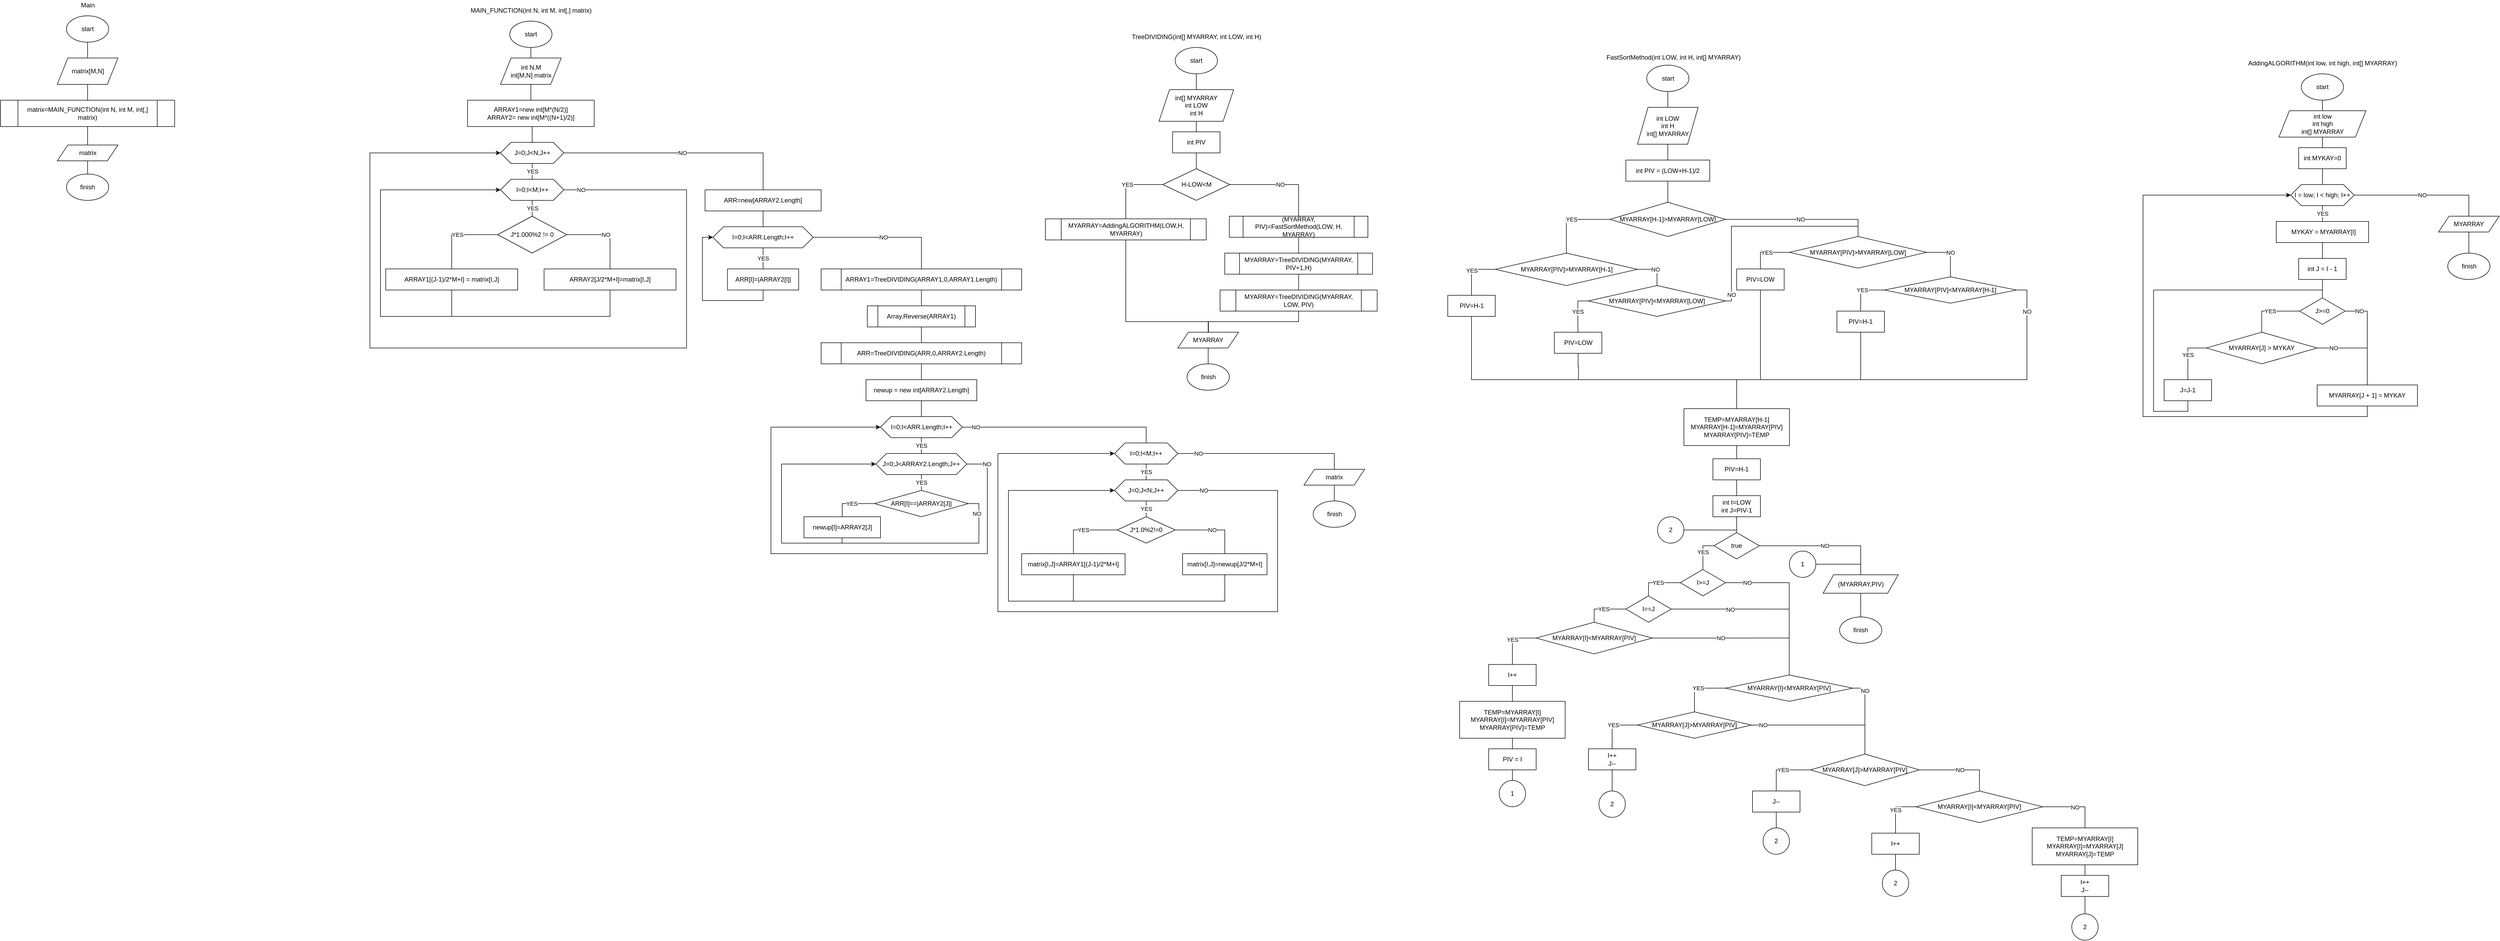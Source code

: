 <mxfile version="18.0.1" type="device"><diagram id="lBzYEXO57SPzy1a3AVgU" name="Сторінка-1"><mxGraphModel dx="2474" dy="1442" grid="1" gridSize="10" guides="1" tooltips="1" connect="1" arrows="1" fold="1" page="1" pageScale="1" pageWidth="827" pageHeight="1169" math="0" shadow="0"><root><mxCell id="0"/><mxCell id="1" parent="0"/><mxCell id="rHUmVz9mgBdOct3sP9BM-206" style="edgeStyle=orthogonalEdgeStyle;rounded=0;orthogonalLoop=1;jettySize=auto;html=1;exitX=0.5;exitY=1;exitDx=0;exitDy=0;endArrow=none;endFill=0;" parent="1" source="rHUmVz9mgBdOct3sP9BM-1" target="rHUmVz9mgBdOct3sP9BM-3" edge="1"><mxGeometry relative="1" as="geometry"/></mxCell><mxCell id="rHUmVz9mgBdOct3sP9BM-1" value="start" style="ellipse;whiteSpace=wrap;html=1;" parent="1" vertex="1"><mxGeometry x="-225" y="50" width="80" height="50" as="geometry"/></mxCell><mxCell id="rHUmVz9mgBdOct3sP9BM-2" value="finish" style="ellipse;whiteSpace=wrap;html=1;" parent="1" vertex="1"><mxGeometry x="-225" y="350" width="80" height="50" as="geometry"/></mxCell><mxCell id="rHUmVz9mgBdOct3sP9BM-207" style="edgeStyle=orthogonalEdgeStyle;rounded=0;orthogonalLoop=1;jettySize=auto;html=1;exitX=0.5;exitY=1;exitDx=0;exitDy=0;endArrow=none;endFill=0;" parent="1" source="rHUmVz9mgBdOct3sP9BM-3" target="rHUmVz9mgBdOct3sP9BM-4" edge="1"><mxGeometry relative="1" as="geometry"/></mxCell><mxCell id="rHUmVz9mgBdOct3sP9BM-3" value="matrix[M,N]" style="shape=parallelogram;perimeter=parallelogramPerimeter;whiteSpace=wrap;html=1;fixedSize=1;" parent="1" vertex="1"><mxGeometry x="-242.5" y="130" width="115" height="50" as="geometry"/></mxCell><mxCell id="rHUmVz9mgBdOct3sP9BM-208" style="edgeStyle=orthogonalEdgeStyle;rounded=0;orthogonalLoop=1;jettySize=auto;html=1;exitX=0.5;exitY=1;exitDx=0;exitDy=0;endArrow=none;endFill=0;" parent="1" source="rHUmVz9mgBdOct3sP9BM-4" target="rHUmVz9mgBdOct3sP9BM-205" edge="1"><mxGeometry relative="1" as="geometry"/></mxCell><mxCell id="rHUmVz9mgBdOct3sP9BM-4" value="matrix=MAIN_FUNCTION(int N, int M, int[,] matrix)" style="shape=process;whiteSpace=wrap;html=1;backgroundOutline=1;" parent="1" vertex="1"><mxGeometry x="-350" y="210" width="330" height="50" as="geometry"/></mxCell><mxCell id="rHUmVz9mgBdOct3sP9BM-28" style="edgeStyle=orthogonalEdgeStyle;rounded=0;orthogonalLoop=1;jettySize=auto;html=1;exitX=0.5;exitY=1;exitDx=0;exitDy=0;entryX=0.5;entryY=0;entryDx=0;entryDy=0;endArrow=none;endFill=0;" parent="1" source="rHUmVz9mgBdOct3sP9BM-6" target="rHUmVz9mgBdOct3sP9BM-11" edge="1"><mxGeometry relative="1" as="geometry"/></mxCell><mxCell id="rHUmVz9mgBdOct3sP9BM-6" value="start" style="ellipse;whiteSpace=wrap;html=1;" parent="1" vertex="1"><mxGeometry x="615" y="60" width="80" height="50" as="geometry"/></mxCell><mxCell id="rHUmVz9mgBdOct3sP9BM-7" value="Main" style="text;html=1;align=center;verticalAlign=middle;resizable=0;points=[];autosize=1;strokeColor=none;fillColor=none;" parent="1" vertex="1"><mxGeometry x="-205" y="20" width="40" height="20" as="geometry"/></mxCell><mxCell id="rHUmVz9mgBdOct3sP9BM-8" value="&lt;span style=&quot;&quot;&gt;MAIN_FUNCTION(int N, int M, int[,] matrix)&lt;/span&gt;" style="text;html=1;align=center;verticalAlign=middle;resizable=0;points=[];autosize=1;strokeColor=none;fillColor=none;" parent="1" vertex="1"><mxGeometry x="530" y="30" width="250" height="20" as="geometry"/></mxCell><mxCell id="rHUmVz9mgBdOct3sP9BM-30" style="edgeStyle=orthogonalEdgeStyle;rounded=0;orthogonalLoop=1;jettySize=auto;html=1;exitX=0.5;exitY=1;exitDx=0;exitDy=0;entryX=0.5;entryY=0;entryDx=0;entryDy=0;endArrow=none;endFill=0;" parent="1" source="rHUmVz9mgBdOct3sP9BM-10" target="rHUmVz9mgBdOct3sP9BM-14" edge="1"><mxGeometry relative="1" as="geometry"/></mxCell><mxCell id="rHUmVz9mgBdOct3sP9BM-10" value="ARRAY1=new int[M*(N/2)]&lt;br&gt;ARRAY2= new int[M*((N+1)/2)]" style="rounded=0;whiteSpace=wrap;html=1;" parent="1" vertex="1"><mxGeometry x="535" y="210" width="240" height="50" as="geometry"/></mxCell><mxCell id="rHUmVz9mgBdOct3sP9BM-29" style="edgeStyle=orthogonalEdgeStyle;rounded=0;orthogonalLoop=1;jettySize=auto;html=1;exitX=0.5;exitY=1;exitDx=0;exitDy=0;entryX=0.5;entryY=0;entryDx=0;entryDy=0;endArrow=none;endFill=0;" parent="1" source="rHUmVz9mgBdOct3sP9BM-11" target="rHUmVz9mgBdOct3sP9BM-10" edge="1"><mxGeometry relative="1" as="geometry"/></mxCell><mxCell id="rHUmVz9mgBdOct3sP9BM-11" value="int N,M&lt;br&gt;int[M,N] matrix" style="shape=parallelogram;perimeter=parallelogramPerimeter;whiteSpace=wrap;html=1;fixedSize=1;" parent="1" vertex="1"><mxGeometry x="597.5" y="130" width="115" height="50" as="geometry"/></mxCell><mxCell id="rHUmVz9mgBdOct3sP9BM-22" value="NO" style="edgeStyle=orthogonalEdgeStyle;rounded=0;orthogonalLoop=1;jettySize=auto;html=1;exitX=1;exitY=0.5;exitDx=0;exitDy=0;entryX=0;entryY=0.5;entryDx=0;entryDy=0;" parent="1" source="rHUmVz9mgBdOct3sP9BM-13" target="rHUmVz9mgBdOct3sP9BM-14" edge="1"><mxGeometry x="-0.963" relative="1" as="geometry"><Array as="points"><mxPoint x="950" y="380"/><mxPoint x="950" y="680"/><mxPoint x="350" y="680"/><mxPoint x="350" y="310"/></Array><mxPoint as="offset"/></mxGeometry></mxCell><mxCell id="rHUmVz9mgBdOct3sP9BM-25" value="YES" style="edgeStyle=orthogonalEdgeStyle;rounded=0;orthogonalLoop=1;jettySize=auto;html=1;exitX=0.5;exitY=1;exitDx=0;exitDy=0;entryX=0.5;entryY=0;entryDx=0;entryDy=0;endArrow=none;endFill=0;" parent="1" source="rHUmVz9mgBdOct3sP9BM-13" target="rHUmVz9mgBdOct3sP9BM-15" edge="1"><mxGeometry relative="1" as="geometry"/></mxCell><mxCell id="rHUmVz9mgBdOct3sP9BM-13" value="I=0;I&amp;lt;M;I++" style="shape=hexagon;perimeter=hexagonPerimeter2;whiteSpace=wrap;html=1;fixedSize=1;" parent="1" vertex="1"><mxGeometry x="597.5" y="360" width="120" height="40" as="geometry"/></mxCell><mxCell id="rHUmVz9mgBdOct3sP9BM-26" value="YES" style="edgeStyle=orthogonalEdgeStyle;rounded=0;orthogonalLoop=1;jettySize=auto;html=1;exitX=0.5;exitY=1;exitDx=0;exitDy=0;entryX=0.5;entryY=0;entryDx=0;entryDy=0;endArrow=none;endFill=0;" parent="1" source="rHUmVz9mgBdOct3sP9BM-14" target="rHUmVz9mgBdOct3sP9BM-13" edge="1"><mxGeometry relative="1" as="geometry"/></mxCell><mxCell id="rHUmVz9mgBdOct3sP9BM-32" value="NO" style="edgeStyle=orthogonalEdgeStyle;rounded=0;orthogonalLoop=1;jettySize=auto;html=1;exitX=1;exitY=0.5;exitDx=0;exitDy=0;endArrow=none;endFill=0;" parent="1" source="rHUmVz9mgBdOct3sP9BM-14" target="rHUmVz9mgBdOct3sP9BM-31" edge="1"><mxGeometry relative="1" as="geometry"/></mxCell><mxCell id="rHUmVz9mgBdOct3sP9BM-14" value="J=0;J&amp;lt;N;J++" style="shape=hexagon;perimeter=hexagonPerimeter2;whiteSpace=wrap;html=1;fixedSize=1;" parent="1" vertex="1"><mxGeometry x="597.5" y="290" width="120" height="40" as="geometry"/></mxCell><mxCell id="rHUmVz9mgBdOct3sP9BM-23" value="YES" style="edgeStyle=orthogonalEdgeStyle;rounded=0;orthogonalLoop=1;jettySize=auto;html=1;exitX=0;exitY=0.5;exitDx=0;exitDy=0;endArrow=none;endFill=0;" parent="1" source="rHUmVz9mgBdOct3sP9BM-15" target="rHUmVz9mgBdOct3sP9BM-16" edge="1"><mxGeometry relative="1" as="geometry"/></mxCell><mxCell id="rHUmVz9mgBdOct3sP9BM-24" value="NO" style="edgeStyle=orthogonalEdgeStyle;rounded=0;orthogonalLoop=1;jettySize=auto;html=1;exitX=1;exitY=0.5;exitDx=0;exitDy=0;endArrow=none;endFill=0;" parent="1" source="rHUmVz9mgBdOct3sP9BM-15" target="rHUmVz9mgBdOct3sP9BM-17" edge="1"><mxGeometry relative="1" as="geometry"/></mxCell><mxCell id="rHUmVz9mgBdOct3sP9BM-15" value="J*1.000%2 != 0" style="rhombus;whiteSpace=wrap;html=1;" parent="1" vertex="1"><mxGeometry x="592" y="430" width="131" height="70" as="geometry"/></mxCell><mxCell id="rHUmVz9mgBdOct3sP9BM-20" style="edgeStyle=orthogonalEdgeStyle;rounded=0;orthogonalLoop=1;jettySize=auto;html=1;exitX=0.5;exitY=1;exitDx=0;exitDy=0;entryX=0;entryY=0.5;entryDx=0;entryDy=0;" parent="1" source="rHUmVz9mgBdOct3sP9BM-16" target="rHUmVz9mgBdOct3sP9BM-13" edge="1"><mxGeometry relative="1" as="geometry"><Array as="points"><mxPoint x="505" y="620"/><mxPoint x="370" y="620"/><mxPoint x="370" y="380"/></Array></mxGeometry></mxCell><mxCell id="rHUmVz9mgBdOct3sP9BM-16" value="ARRAY1[(J-1)/2*M+I] = matrix[I,J]" style="rounded=0;whiteSpace=wrap;html=1;" parent="1" vertex="1"><mxGeometry x="380" y="530" width="250" height="40" as="geometry"/></mxCell><mxCell id="rHUmVz9mgBdOct3sP9BM-80" style="edgeStyle=orthogonalEdgeStyle;rounded=0;orthogonalLoop=1;jettySize=auto;html=1;exitX=0.5;exitY=1;exitDx=0;exitDy=0;endArrow=none;endFill=0;" parent="1" source="rHUmVz9mgBdOct3sP9BM-17" edge="1"><mxGeometry relative="1" as="geometry"><mxPoint x="500" y="620" as="targetPoint"/><Array as="points"><mxPoint x="805" y="620"/></Array></mxGeometry></mxCell><mxCell id="rHUmVz9mgBdOct3sP9BM-17" value="ARRAY2[J/2*M+I]=matrix[I,J]" style="rounded=0;whiteSpace=wrap;html=1;" parent="1" vertex="1"><mxGeometry x="680" y="530" width="250" height="40" as="geometry"/></mxCell><mxCell id="rHUmVz9mgBdOct3sP9BM-35" style="edgeStyle=orthogonalEdgeStyle;rounded=0;orthogonalLoop=1;jettySize=auto;html=1;exitX=0.5;exitY=1;exitDx=0;exitDy=0;endArrow=none;endFill=0;" parent="1" source="rHUmVz9mgBdOct3sP9BM-31" target="rHUmVz9mgBdOct3sP9BM-34" edge="1"><mxGeometry relative="1" as="geometry"/></mxCell><mxCell id="rHUmVz9mgBdOct3sP9BM-31" value="ARR=new[ARRAY2.Length]" style="rounded=0;whiteSpace=wrap;html=1;" parent="1" vertex="1"><mxGeometry x="985.05" y="380" width="220" height="40" as="geometry"/></mxCell><mxCell id="rHUmVz9mgBdOct3sP9BM-37" value="YES" style="edgeStyle=orthogonalEdgeStyle;rounded=0;orthogonalLoop=1;jettySize=auto;html=1;exitX=0.5;exitY=1;exitDx=0;exitDy=0;endArrow=none;endFill=0;" parent="1" source="rHUmVz9mgBdOct3sP9BM-34" target="rHUmVz9mgBdOct3sP9BM-36" edge="1"><mxGeometry relative="1" as="geometry"/></mxCell><mxCell id="rHUmVz9mgBdOct3sP9BM-40" value="NO" style="edgeStyle=orthogonalEdgeStyle;rounded=0;orthogonalLoop=1;jettySize=auto;html=1;exitX=1;exitY=0.5;exitDx=0;exitDy=0;endArrow=none;endFill=0;" parent="1" source="rHUmVz9mgBdOct3sP9BM-34" target="rHUmVz9mgBdOct3sP9BM-39" edge="1"><mxGeometry relative="1" as="geometry"/></mxCell><mxCell id="rHUmVz9mgBdOct3sP9BM-34" value="&lt;span style=&quot;&quot;&gt;I=0;I&amp;lt;ARR.Length;I++&lt;/span&gt;" style="shape=hexagon;perimeter=hexagonPerimeter2;whiteSpace=wrap;html=1;fixedSize=1;" parent="1" vertex="1"><mxGeometry x="1000.05" y="450" width="190" height="40" as="geometry"/></mxCell><mxCell id="rHUmVz9mgBdOct3sP9BM-38" style="edgeStyle=orthogonalEdgeStyle;rounded=0;orthogonalLoop=1;jettySize=auto;html=1;exitX=0.5;exitY=1;exitDx=0;exitDy=0;entryX=0;entryY=0.5;entryDx=0;entryDy=0;endArrow=classic;endFill=1;" parent="1" source="rHUmVz9mgBdOct3sP9BM-36" target="rHUmVz9mgBdOct3sP9BM-34" edge="1"><mxGeometry relative="1" as="geometry"/></mxCell><mxCell id="rHUmVz9mgBdOct3sP9BM-36" value="ARR[I]=|ARRAY2[I]|" style="rounded=0;whiteSpace=wrap;html=1;" parent="1" vertex="1"><mxGeometry x="1027.55" y="530" width="135" height="40" as="geometry"/></mxCell><mxCell id="rHUmVz9mgBdOct3sP9BM-46" style="edgeStyle=orthogonalEdgeStyle;rounded=0;orthogonalLoop=1;jettySize=auto;html=1;exitX=0.5;exitY=1;exitDx=0;exitDy=0;endArrow=none;endFill=0;" parent="1" source="rHUmVz9mgBdOct3sP9BM-39" target="rHUmVz9mgBdOct3sP9BM-41" edge="1"><mxGeometry relative="1" as="geometry"/></mxCell><mxCell id="rHUmVz9mgBdOct3sP9BM-39" value="ARRAY1=TreeDIVIDING(ARRAY1,0,ARRAY1.Length)" style="shape=process;whiteSpace=wrap;html=1;backgroundOutline=1;" parent="1" vertex="1"><mxGeometry x="1205.05" y="530" width="380" height="40" as="geometry"/></mxCell><mxCell id="rHUmVz9mgBdOct3sP9BM-41" value="Array.Reverse(ARRAY1)" style="shape=process;whiteSpace=wrap;html=1;backgroundOutline=1;" parent="1" vertex="1"><mxGeometry x="1292.57" y="600" width="204.95" height="40" as="geometry"/></mxCell><mxCell id="rHUmVz9mgBdOct3sP9BM-48" style="edgeStyle=orthogonalEdgeStyle;rounded=0;orthogonalLoop=1;jettySize=auto;html=1;exitX=0.5;exitY=0;exitDx=0;exitDy=0;entryX=0.5;entryY=1;entryDx=0;entryDy=0;endArrow=none;endFill=0;" parent="1" source="rHUmVz9mgBdOct3sP9BM-44" target="rHUmVz9mgBdOct3sP9BM-41" edge="1"><mxGeometry relative="1" as="geometry"/></mxCell><mxCell id="rHUmVz9mgBdOct3sP9BM-49" style="edgeStyle=orthogonalEdgeStyle;rounded=0;orthogonalLoop=1;jettySize=auto;html=1;exitX=0.5;exitY=1;exitDx=0;exitDy=0;endArrow=none;endFill=0;" parent="1" source="rHUmVz9mgBdOct3sP9BM-44" target="rHUmVz9mgBdOct3sP9BM-45" edge="1"><mxGeometry relative="1" as="geometry"/></mxCell><mxCell id="rHUmVz9mgBdOct3sP9BM-44" value="ARR=TreeDIVIDING(ARR,0,ARRAY2.Length)" style="shape=process;whiteSpace=wrap;html=1;backgroundOutline=1;" parent="1" vertex="1"><mxGeometry x="1205.04" y="670" width="380" height="40" as="geometry"/></mxCell><mxCell id="rHUmVz9mgBdOct3sP9BM-53" style="edgeStyle=orthogonalEdgeStyle;rounded=0;orthogonalLoop=1;jettySize=auto;html=1;exitX=0.5;exitY=1;exitDx=0;exitDy=0;entryX=0.5;entryY=0;entryDx=0;entryDy=0;endArrow=none;endFill=0;" parent="1" source="rHUmVz9mgBdOct3sP9BM-45" target="rHUmVz9mgBdOct3sP9BM-50" edge="1"><mxGeometry relative="1" as="geometry"/></mxCell><mxCell id="rHUmVz9mgBdOct3sP9BM-45" value="newup = new int[ARRAY2.Length]" style="rounded=0;whiteSpace=wrap;html=1;" parent="1" vertex="1"><mxGeometry x="1290.07" y="740" width="209.96" height="40" as="geometry"/></mxCell><mxCell id="rHUmVz9mgBdOct3sP9BM-54" value="YES" style="edgeStyle=orthogonalEdgeStyle;rounded=0;orthogonalLoop=1;jettySize=auto;html=1;exitX=0.5;exitY=1;exitDx=0;exitDy=0;endArrow=none;endFill=0;" parent="1" source="rHUmVz9mgBdOct3sP9BM-50" target="rHUmVz9mgBdOct3sP9BM-51" edge="1"><mxGeometry relative="1" as="geometry"/></mxCell><mxCell id="rHUmVz9mgBdOct3sP9BM-64" value="NO" style="edgeStyle=orthogonalEdgeStyle;rounded=0;orthogonalLoop=1;jettySize=auto;html=1;exitX=1;exitY=0.5;exitDx=0;exitDy=0;endArrow=none;endFill=0;" parent="1" source="rHUmVz9mgBdOct3sP9BM-50" target="rHUmVz9mgBdOct3sP9BM-60" edge="1"><mxGeometry x="-0.864" relative="1" as="geometry"><mxPoint as="offset"/></mxGeometry></mxCell><mxCell id="rHUmVz9mgBdOct3sP9BM-50" value="I=0;I&amp;lt;ARR.Length;I++" style="shape=hexagon;perimeter=hexagonPerimeter2;whiteSpace=wrap;html=1;fixedSize=1;" parent="1" vertex="1"><mxGeometry x="1317.56" y="810" width="154.96" height="40" as="geometry"/></mxCell><mxCell id="rHUmVz9mgBdOct3sP9BM-55" value="YES" style="edgeStyle=orthogonalEdgeStyle;rounded=0;orthogonalLoop=1;jettySize=auto;html=1;exitX=0.5;exitY=1;exitDx=0;exitDy=0;endArrow=none;endFill=0;" parent="1" source="rHUmVz9mgBdOct3sP9BM-51" target="rHUmVz9mgBdOct3sP9BM-52" edge="1"><mxGeometry relative="1" as="geometry"/></mxCell><mxCell id="rHUmVz9mgBdOct3sP9BM-58" value="NO" style="edgeStyle=orthogonalEdgeStyle;rounded=0;orthogonalLoop=1;jettySize=auto;html=1;exitX=1;exitY=0.5;exitDx=0;exitDy=0;entryX=0;entryY=0.5;entryDx=0;entryDy=0;endArrow=classic;endFill=1;" parent="1" source="rHUmVz9mgBdOct3sP9BM-51" target="rHUmVz9mgBdOct3sP9BM-50" edge="1"><mxGeometry x="-0.929" relative="1" as="geometry"><Array as="points"><mxPoint x="1520" y="900"/><mxPoint x="1520" y="1070"/><mxPoint x="1110" y="1070"/><mxPoint x="1110" y="830"/></Array><mxPoint as="offset"/></mxGeometry></mxCell><mxCell id="rHUmVz9mgBdOct3sP9BM-51" value="J=0;J&amp;lt;ARRAY2.Length;J++" style="shape=hexagon;perimeter=hexagonPerimeter2;whiteSpace=wrap;html=1;fixedSize=1;" parent="1" vertex="1"><mxGeometry x="1308.82" y="880" width="172.44" height="40" as="geometry"/></mxCell><mxCell id="rHUmVz9mgBdOct3sP9BM-56" value="NO" style="edgeStyle=orthogonalEdgeStyle;rounded=0;orthogonalLoop=1;jettySize=auto;html=1;exitX=1;exitY=0.5;exitDx=0;exitDy=0;entryX=0;entryY=0.5;entryDx=0;entryDy=0;endArrow=classic;endFill=1;" parent="1" source="rHUmVz9mgBdOct3sP9BM-52" target="rHUmVz9mgBdOct3sP9BM-51" edge="1"><mxGeometry x="-0.904" y="-4" relative="1" as="geometry"><Array as="points"><mxPoint x="1504" y="975"/><mxPoint x="1504" y="1050"/><mxPoint x="1130" y="1050"/><mxPoint x="1130" y="900"/></Array><mxPoint as="offset"/></mxGeometry></mxCell><mxCell id="rHUmVz9mgBdOct3sP9BM-211" value="YES" style="edgeStyle=orthogonalEdgeStyle;rounded=0;orthogonalLoop=1;jettySize=auto;html=1;exitX=0;exitY=0.5;exitDx=0;exitDy=0;entryX=0.5;entryY=0;entryDx=0;entryDy=0;endArrow=none;endFill=0;" parent="1" source="rHUmVz9mgBdOct3sP9BM-52" target="rHUmVz9mgBdOct3sP9BM-210" edge="1"><mxGeometry relative="1" as="geometry"/></mxCell><mxCell id="rHUmVz9mgBdOct3sP9BM-52" value="ARR[I]==|ARRAY2[J]|" style="rhombus;whiteSpace=wrap;html=1;" parent="1" vertex="1"><mxGeometry x="1306.06" y="950" width="177.95" height="50" as="geometry"/></mxCell><mxCell id="rHUmVz9mgBdOct3sP9BM-77" value="NO" style="edgeStyle=orthogonalEdgeStyle;rounded=0;orthogonalLoop=1;jettySize=auto;html=1;exitX=1;exitY=0.5;exitDx=0;exitDy=0;endArrow=none;endFill=0;" parent="1" source="rHUmVz9mgBdOct3sP9BM-60" target="rHUmVz9mgBdOct3sP9BM-76" edge="1"><mxGeometry x="-0.761" relative="1" as="geometry"><mxPoint as="offset"/></mxGeometry></mxCell><mxCell id="rHUmVz9mgBdOct3sP9BM-60" value="I=0;I&amp;lt;M;I++" style="shape=hexagon;perimeter=hexagonPerimeter2;whiteSpace=wrap;html=1;fixedSize=1;" parent="1" vertex="1"><mxGeometry x="1761" y="860" width="120" height="40" as="geometry"/></mxCell><mxCell id="rHUmVz9mgBdOct3sP9BM-63" value="NO" style="edgeStyle=orthogonalEdgeStyle;rounded=0;orthogonalLoop=1;jettySize=auto;html=1;exitX=1;exitY=0.5;exitDx=0;exitDy=0;entryX=0;entryY=0.5;entryDx=0;entryDy=0;endArrow=classic;endFill=1;" parent="1" source="rHUmVz9mgBdOct3sP9BM-61" target="rHUmVz9mgBdOct3sP9BM-60" edge="1"><mxGeometry x="-0.933" relative="1" as="geometry"><Array as="points"><mxPoint x="2070" y="950"/><mxPoint x="2070" y="1180"/><mxPoint x="1540" y="1180"/><mxPoint x="1540" y="880"/></Array><mxPoint as="offset"/></mxGeometry></mxCell><mxCell id="rHUmVz9mgBdOct3sP9BM-67" value="YES" style="edgeStyle=orthogonalEdgeStyle;rounded=0;orthogonalLoop=1;jettySize=auto;html=1;endArrow=none;endFill=0;" parent="1" source="rHUmVz9mgBdOct3sP9BM-61" target="rHUmVz9mgBdOct3sP9BM-60" edge="1"><mxGeometry relative="1" as="geometry"/></mxCell><mxCell id="rHUmVz9mgBdOct3sP9BM-73" value="YES" style="edgeStyle=orthogonalEdgeStyle;rounded=0;orthogonalLoop=1;jettySize=auto;html=1;exitX=0.5;exitY=1;exitDx=0;exitDy=0;endArrow=none;endFill=0;" parent="1" source="rHUmVz9mgBdOct3sP9BM-61" target="rHUmVz9mgBdOct3sP9BM-68" edge="1"><mxGeometry relative="1" as="geometry"/></mxCell><mxCell id="rHUmVz9mgBdOct3sP9BM-61" value="J=0;J&amp;lt;N;J++" style="shape=hexagon;perimeter=hexagonPerimeter2;whiteSpace=wrap;html=1;fixedSize=1;" parent="1" vertex="1"><mxGeometry x="1761" y="930" width="120" height="40" as="geometry"/></mxCell><mxCell id="rHUmVz9mgBdOct3sP9BM-71" value="YES" style="edgeStyle=orthogonalEdgeStyle;rounded=0;orthogonalLoop=1;jettySize=auto;html=1;exitX=0;exitY=0.5;exitDx=0;exitDy=0;endArrow=none;endFill=0;" parent="1" source="rHUmVz9mgBdOct3sP9BM-68" target="rHUmVz9mgBdOct3sP9BM-69" edge="1"><mxGeometry relative="1" as="geometry"/></mxCell><mxCell id="rHUmVz9mgBdOct3sP9BM-72" value="NO" style="edgeStyle=orthogonalEdgeStyle;rounded=0;orthogonalLoop=1;jettySize=auto;html=1;exitX=1;exitY=0.5;exitDx=0;exitDy=0;endArrow=none;endFill=0;" parent="1" source="rHUmVz9mgBdOct3sP9BM-68" target="rHUmVz9mgBdOct3sP9BM-70" edge="1"><mxGeometry relative="1" as="geometry"/></mxCell><mxCell id="rHUmVz9mgBdOct3sP9BM-68" value="J*1.0%2!=0" style="rhombus;whiteSpace=wrap;html=1;" parent="1" vertex="1"><mxGeometry x="1766" y="1000" width="110" height="50" as="geometry"/></mxCell><mxCell id="rHUmVz9mgBdOct3sP9BM-75" style="edgeStyle=orthogonalEdgeStyle;rounded=0;orthogonalLoop=1;jettySize=auto;html=1;exitX=0.5;exitY=1;exitDx=0;exitDy=0;endArrow=none;endFill=0;" parent="1" source="rHUmVz9mgBdOct3sP9BM-69" edge="1"><mxGeometry relative="1" as="geometry"><mxPoint x="1682.87" y="1160" as="targetPoint"/></mxGeometry></mxCell><mxCell id="rHUmVz9mgBdOct3sP9BM-69" value="matrix[I,J]=ARRAY1[(J-1)/2*M+I]" style="rounded=0;whiteSpace=wrap;html=1;" parent="1" vertex="1"><mxGeometry x="1585.05" y="1070" width="196" height="40" as="geometry"/></mxCell><mxCell id="rHUmVz9mgBdOct3sP9BM-74" style="edgeStyle=orthogonalEdgeStyle;rounded=0;orthogonalLoop=1;jettySize=auto;html=1;exitX=0.5;exitY=1;exitDx=0;exitDy=0;entryX=0;entryY=0.5;entryDx=0;entryDy=0;endArrow=classic;endFill=1;" parent="1" source="rHUmVz9mgBdOct3sP9BM-70" target="rHUmVz9mgBdOct3sP9BM-61" edge="1"><mxGeometry relative="1" as="geometry"><Array as="points"><mxPoint x="1970" y="1160"/><mxPoint x="1560" y="1160"/><mxPoint x="1560" y="950"/></Array></mxGeometry></mxCell><mxCell id="rHUmVz9mgBdOct3sP9BM-70" value="matrix[I,J]=newup[J/2*M+I]" style="rounded=0;whiteSpace=wrap;html=1;" parent="1" vertex="1"><mxGeometry x="1890" y="1070" width="160" height="40" as="geometry"/></mxCell><mxCell id="rHUmVz9mgBdOct3sP9BM-79" style="edgeStyle=orthogonalEdgeStyle;rounded=0;orthogonalLoop=1;jettySize=auto;html=1;exitX=0.5;exitY=1;exitDx=0;exitDy=0;entryX=0.5;entryY=0;entryDx=0;entryDy=0;endArrow=none;endFill=0;" parent="1" source="rHUmVz9mgBdOct3sP9BM-76" target="rHUmVz9mgBdOct3sP9BM-78" edge="1"><mxGeometry relative="1" as="geometry"/></mxCell><mxCell id="rHUmVz9mgBdOct3sP9BM-76" value="matrix" style="shape=parallelogram;perimeter=parallelogramPerimeter;whiteSpace=wrap;html=1;fixedSize=1;" parent="1" vertex="1"><mxGeometry x="2120" y="910" width="115" height="30" as="geometry"/></mxCell><mxCell id="rHUmVz9mgBdOct3sP9BM-78" value="finish" style="ellipse;whiteSpace=wrap;html=1;" parent="1" vertex="1"><mxGeometry x="2137.5" y="970" width="80" height="50" as="geometry"/></mxCell><mxCell id="rHUmVz9mgBdOct3sP9BM-88" style="edgeStyle=orthogonalEdgeStyle;rounded=0;orthogonalLoop=1;jettySize=auto;html=1;exitX=0.5;exitY=1;exitDx=0;exitDy=0;endArrow=none;endFill=0;" parent="1" source="rHUmVz9mgBdOct3sP9BM-82" target="rHUmVz9mgBdOct3sP9BM-84" edge="1"><mxGeometry relative="1" as="geometry"/></mxCell><mxCell id="rHUmVz9mgBdOct3sP9BM-82" value="start" style="ellipse;whiteSpace=wrap;html=1;" parent="1" vertex="1"><mxGeometry x="1876" y="110" width="80" height="50" as="geometry"/></mxCell><mxCell id="rHUmVz9mgBdOct3sP9BM-83" value="TreeDIVIDING(int[] MYARRAY, int LOW, int H)" style="text;html=1;align=center;verticalAlign=middle;resizable=0;points=[];autosize=1;strokeColor=none;fillColor=none;" parent="1" vertex="1"><mxGeometry x="1786" y="80" width="260" height="20" as="geometry"/></mxCell><mxCell id="rHUmVz9mgBdOct3sP9BM-89" style="edgeStyle=orthogonalEdgeStyle;rounded=0;orthogonalLoop=1;jettySize=auto;html=1;exitX=0.5;exitY=1;exitDx=0;exitDy=0;endArrow=none;endFill=0;" parent="1" source="rHUmVz9mgBdOct3sP9BM-84" target="rHUmVz9mgBdOct3sP9BM-86" edge="1"><mxGeometry relative="1" as="geometry"/></mxCell><mxCell id="rHUmVz9mgBdOct3sP9BM-84" value="int[] MYARRAY&lt;br&gt;int LOW&lt;br&gt;int H" style="shape=parallelogram;perimeter=parallelogramPerimeter;whiteSpace=wrap;html=1;fixedSize=1;" parent="1" vertex="1"><mxGeometry x="1845.25" y="190" width="141.5" height="60" as="geometry"/></mxCell><mxCell id="rHUmVz9mgBdOct3sP9BM-90" style="edgeStyle=orthogonalEdgeStyle;rounded=0;orthogonalLoop=1;jettySize=auto;html=1;exitX=0.5;exitY=1;exitDx=0;exitDy=0;entryX=0.5;entryY=0;entryDx=0;entryDy=0;endArrow=none;endFill=0;" parent="1" source="rHUmVz9mgBdOct3sP9BM-86" target="rHUmVz9mgBdOct3sP9BM-87" edge="1"><mxGeometry relative="1" as="geometry"/></mxCell><mxCell id="rHUmVz9mgBdOct3sP9BM-86" value="int PIV" style="rounded=0;whiteSpace=wrap;html=1;" parent="1" vertex="1"><mxGeometry x="1871" y="270" width="90" height="40" as="geometry"/></mxCell><mxCell id="rHUmVz9mgBdOct3sP9BM-93" value="YES" style="edgeStyle=orthogonalEdgeStyle;rounded=0;orthogonalLoop=1;jettySize=auto;html=1;exitX=0;exitY=0.5;exitDx=0;exitDy=0;endArrow=none;endFill=0;" parent="1" source="rHUmVz9mgBdOct3sP9BM-87" target="rHUmVz9mgBdOct3sP9BM-92" edge="1"><mxGeometry relative="1" as="geometry"/></mxCell><mxCell id="rHUmVz9mgBdOct3sP9BM-96" value="NO" style="edgeStyle=orthogonalEdgeStyle;rounded=0;orthogonalLoop=1;jettySize=auto;html=1;exitX=1;exitY=0.5;exitDx=0;exitDy=0;endArrow=none;endFill=0;" parent="1" source="rHUmVz9mgBdOct3sP9BM-87" target="rHUmVz9mgBdOct3sP9BM-95" edge="1"><mxGeometry relative="1" as="geometry"/></mxCell><mxCell id="rHUmVz9mgBdOct3sP9BM-87" value="H-LOW&amp;lt;M" style="rhombus;whiteSpace=wrap;html=1;" parent="1" vertex="1"><mxGeometry x="1852.5" y="340" width="127" height="60" as="geometry"/></mxCell><mxCell id="rHUmVz9mgBdOct3sP9BM-105" style="edgeStyle=orthogonalEdgeStyle;rounded=0;orthogonalLoop=1;jettySize=auto;html=1;exitX=0.5;exitY=1;exitDx=0;exitDy=0;endArrow=none;endFill=0;" parent="1" source="rHUmVz9mgBdOct3sP9BM-92" target="rHUmVz9mgBdOct3sP9BM-102" edge="1"><mxGeometry relative="1" as="geometry"><Array as="points"><mxPoint x="1782" y="630"/><mxPoint x="1939" y="630"/></Array></mxGeometry></mxCell><mxCell id="rHUmVz9mgBdOct3sP9BM-92" value="&lt;span style=&quot;&quot;&gt;MYARRAY=AddingALGORITHM(LOW,H, MYARRAY)&lt;/span&gt;" style="shape=process;whiteSpace=wrap;html=1;backgroundOutline=1;" parent="1" vertex="1"><mxGeometry x="1630" y="435" width="304.75" height="40" as="geometry"/></mxCell><mxCell id="rHUmVz9mgBdOct3sP9BM-100" style="edgeStyle=orthogonalEdgeStyle;rounded=0;orthogonalLoop=1;jettySize=auto;html=1;exitX=0.5;exitY=1;exitDx=0;exitDy=0;endArrow=none;endFill=0;" parent="1" source="rHUmVz9mgBdOct3sP9BM-95" target="rHUmVz9mgBdOct3sP9BM-99" edge="1"><mxGeometry relative="1" as="geometry"/></mxCell><mxCell id="rHUmVz9mgBdOct3sP9BM-95" value="&lt;span style=&quot;&quot;&gt;(MYARRAY, PIV)=FastSortMethod(LOW, H, MYARRAY)&lt;/span&gt;" style="shape=process;whiteSpace=wrap;html=1;backgroundOutline=1;" parent="1" vertex="1"><mxGeometry x="1978.63" y="430" width="262.5" height="40" as="geometry"/></mxCell><mxCell id="rHUmVz9mgBdOct3sP9BM-106" style="edgeStyle=orthogonalEdgeStyle;rounded=0;orthogonalLoop=1;jettySize=auto;html=1;exitX=0.5;exitY=1;exitDx=0;exitDy=0;entryX=0.5;entryY=0;entryDx=0;entryDy=0;endArrow=none;endFill=0;" parent="1" source="rHUmVz9mgBdOct3sP9BM-98" target="rHUmVz9mgBdOct3sP9BM-102" edge="1"><mxGeometry relative="1" as="geometry"/></mxCell><mxCell id="rHUmVz9mgBdOct3sP9BM-98" value="&lt;span style=&quot;&quot;&gt;MYARRAY=TreeDIVIDING(MYARRAY, LOW, PIV)&lt;/span&gt;" style="shape=process;whiteSpace=wrap;html=1;backgroundOutline=1;" parent="1" vertex="1"><mxGeometry x="1961" y="570" width="297.75" height="40" as="geometry"/></mxCell><mxCell id="rHUmVz9mgBdOct3sP9BM-101" style="edgeStyle=orthogonalEdgeStyle;rounded=0;orthogonalLoop=1;jettySize=auto;html=1;exitX=0.5;exitY=1;exitDx=0;exitDy=0;endArrow=none;endFill=0;" parent="1" source="rHUmVz9mgBdOct3sP9BM-99" target="rHUmVz9mgBdOct3sP9BM-98" edge="1"><mxGeometry relative="1" as="geometry"/></mxCell><mxCell id="rHUmVz9mgBdOct3sP9BM-99" value="&lt;span style=&quot;&quot;&gt;MYARRAY=TreeDIVIDING(MYARRAY, PIV+1,H)&lt;/span&gt;" style="shape=process;whiteSpace=wrap;html=1;backgroundOutline=1;" parent="1" vertex="1"><mxGeometry x="1969.88" y="500" width="280" height="40" as="geometry"/></mxCell><mxCell id="rHUmVz9mgBdOct3sP9BM-104" style="edgeStyle=orthogonalEdgeStyle;rounded=0;orthogonalLoop=1;jettySize=auto;html=1;exitX=0.5;exitY=1;exitDx=0;exitDy=0;endArrow=none;endFill=0;" parent="1" source="rHUmVz9mgBdOct3sP9BM-102" target="rHUmVz9mgBdOct3sP9BM-103" edge="1"><mxGeometry relative="1" as="geometry"/></mxCell><mxCell id="rHUmVz9mgBdOct3sP9BM-102" value="MYARRAY" style="shape=parallelogram;perimeter=parallelogramPerimeter;whiteSpace=wrap;html=1;fixedSize=1;" parent="1" vertex="1"><mxGeometry x="1881" y="650" width="115" height="30" as="geometry"/></mxCell><mxCell id="rHUmVz9mgBdOct3sP9BM-103" value="finish" style="ellipse;whiteSpace=wrap;html=1;" parent="1" vertex="1"><mxGeometry x="1898.5" y="710" width="80" height="50" as="geometry"/></mxCell><mxCell id="rHUmVz9mgBdOct3sP9BM-116" style="edgeStyle=orthogonalEdgeStyle;rounded=0;orthogonalLoop=1;jettySize=auto;html=1;exitX=0.5;exitY=1;exitDx=0;exitDy=0;endArrow=none;endFill=0;" parent="1" source="rHUmVz9mgBdOct3sP9BM-108" target="rHUmVz9mgBdOct3sP9BM-110" edge="1"><mxGeometry relative="1" as="geometry"/></mxCell><mxCell id="rHUmVz9mgBdOct3sP9BM-108" value="start" style="ellipse;whiteSpace=wrap;html=1;" parent="1" vertex="1"><mxGeometry x="2769.5" y="143.54" width="80" height="50" as="geometry"/></mxCell><mxCell id="rHUmVz9mgBdOct3sP9BM-109" value="FastSortMethod(int LOW, int H, int[] MYARRAY)" style="text;html=1;align=center;verticalAlign=middle;resizable=0;points=[];autosize=1;strokeColor=none;fillColor=none;" parent="1" vertex="1"><mxGeometry x="2684.5" y="118.54" width="270" height="20" as="geometry"/></mxCell><mxCell id="rHUmVz9mgBdOct3sP9BM-115" style="edgeStyle=orthogonalEdgeStyle;rounded=0;orthogonalLoop=1;jettySize=auto;html=1;exitX=0.5;exitY=1;exitDx=0;exitDy=0;endArrow=none;endFill=0;" parent="1" source="rHUmVz9mgBdOct3sP9BM-110" target="rHUmVz9mgBdOct3sP9BM-111" edge="1"><mxGeometry relative="1" as="geometry"/></mxCell><mxCell id="rHUmVz9mgBdOct3sP9BM-110" value="int LOW&lt;br&gt;int H&lt;br&gt;int[] MYARRAY" style="shape=parallelogram;perimeter=parallelogramPerimeter;whiteSpace=wrap;html=1;fixedSize=1;" parent="1" vertex="1"><mxGeometry x="2752" y="223.54" width="115" height="70" as="geometry"/></mxCell><mxCell id="rHUmVz9mgBdOct3sP9BM-117" style="edgeStyle=orthogonalEdgeStyle;rounded=0;orthogonalLoop=1;jettySize=auto;html=1;exitX=0.5;exitY=1;exitDx=0;exitDy=0;entryX=0.5;entryY=0;entryDx=0;entryDy=0;endArrow=none;endFill=0;" parent="1" source="rHUmVz9mgBdOct3sP9BM-111" target="rHUmVz9mgBdOct3sP9BM-112" edge="1"><mxGeometry relative="1" as="geometry"/></mxCell><mxCell id="rHUmVz9mgBdOct3sP9BM-111" value="int PIV = (LOW+H-1)/2" style="rounded=0;whiteSpace=wrap;html=1;" parent="1" vertex="1"><mxGeometry x="2730" y="323.54" width="159" height="40" as="geometry"/></mxCell><mxCell id="rHUmVz9mgBdOct3sP9BM-121" value="YES" style="edgeStyle=orthogonalEdgeStyle;rounded=0;orthogonalLoop=1;jettySize=auto;html=1;exitX=0;exitY=0.5;exitDx=0;exitDy=0;endArrow=none;endFill=0;" parent="1" source="rHUmVz9mgBdOct3sP9BM-112" target="rHUmVz9mgBdOct3sP9BM-119" edge="1"><mxGeometry relative="1" as="geometry"/></mxCell><mxCell id="rHUmVz9mgBdOct3sP9BM-128" value="NO" style="edgeStyle=orthogonalEdgeStyle;rounded=0;orthogonalLoop=1;jettySize=auto;html=1;exitX=1;exitY=0.5;exitDx=0;exitDy=0;entryX=0.5;entryY=0;entryDx=0;entryDy=0;endArrow=none;endFill=0;" parent="1" source="rHUmVz9mgBdOct3sP9BM-112" target="rHUmVz9mgBdOct3sP9BM-127" edge="1"><mxGeometry relative="1" as="geometry"/></mxCell><mxCell id="rHUmVz9mgBdOct3sP9BM-112" value="MYARRAY[H-1]&amp;gt;MYARRAY[LOW]" style="rhombus;whiteSpace=wrap;html=1;" parent="1" vertex="1"><mxGeometry x="2700" y="403.54" width="219" height="65" as="geometry"/></mxCell><mxCell id="rHUmVz9mgBdOct3sP9BM-137" style="edgeStyle=orthogonalEdgeStyle;rounded=0;orthogonalLoop=1;jettySize=auto;html=1;exitX=0.5;exitY=1;exitDx=0;exitDy=0;entryX=0.5;entryY=0;entryDx=0;entryDy=0;endArrow=none;endFill=0;" parent="1" source="rHUmVz9mgBdOct3sP9BM-113" target="rHUmVz9mgBdOct3sP9BM-136" edge="1"><mxGeometry relative="1" as="geometry"><Array as="points"><mxPoint x="2438" y="740"/><mxPoint x="2940" y="740"/></Array></mxGeometry></mxCell><mxCell id="rHUmVz9mgBdOct3sP9BM-113" value="PIV=H-1" style="rounded=0;whiteSpace=wrap;html=1;" parent="1" vertex="1"><mxGeometry x="2392.5" y="580" width="90" height="40" as="geometry"/></mxCell><mxCell id="rHUmVz9mgBdOct3sP9BM-138" style="edgeStyle=orthogonalEdgeStyle;rounded=0;orthogonalLoop=1;jettySize=auto;html=1;exitX=0.5;exitY=1;exitDx=0;exitDy=0;endArrow=none;endFill=0;" parent="1" source="rHUmVz9mgBdOct3sP9BM-114" edge="1"><mxGeometry relative="1" as="geometry"><mxPoint x="2640" y="740.0" as="targetPoint"/></mxGeometry></mxCell><mxCell id="rHUmVz9mgBdOct3sP9BM-114" value="PIV=LOW" style="rounded=0;whiteSpace=wrap;html=1;" parent="1" vertex="1"><mxGeometry x="2594.5" y="650" width="90" height="40" as="geometry"/></mxCell><mxCell id="rHUmVz9mgBdOct3sP9BM-122" value="YES" style="edgeStyle=orthogonalEdgeStyle;rounded=0;orthogonalLoop=1;jettySize=auto;html=1;exitX=0;exitY=0.5;exitDx=0;exitDy=0;entryX=0.5;entryY=0;entryDx=0;entryDy=0;endArrow=none;endFill=0;" parent="1" source="rHUmVz9mgBdOct3sP9BM-119" target="rHUmVz9mgBdOct3sP9BM-113" edge="1"><mxGeometry relative="1" as="geometry"/></mxCell><mxCell id="rHUmVz9mgBdOct3sP9BM-125" value="NO" style="edgeStyle=orthogonalEdgeStyle;rounded=0;orthogonalLoop=1;jettySize=auto;html=1;exitX=1;exitY=0.5;exitDx=0;exitDy=0;entryX=0.5;entryY=0;entryDx=0;entryDy=0;endArrow=none;endFill=0;" parent="1" source="rHUmVz9mgBdOct3sP9BM-119" target="rHUmVz9mgBdOct3sP9BM-124" edge="1"><mxGeometry relative="1" as="geometry"/></mxCell><mxCell id="rHUmVz9mgBdOct3sP9BM-119" value="MYARRAY[PIV]&amp;gt;MYARRAY[H-1]" style="rhombus;whiteSpace=wrap;html=1;" parent="1" vertex="1"><mxGeometry x="2482.5" y="500.0" width="269.5" height="61.46" as="geometry"/></mxCell><mxCell id="rHUmVz9mgBdOct3sP9BM-126" value="YES" style="edgeStyle=orthogonalEdgeStyle;rounded=0;orthogonalLoop=1;jettySize=auto;html=1;exitX=0;exitY=0.5;exitDx=0;exitDy=0;endArrow=none;endFill=0;" parent="1" source="rHUmVz9mgBdOct3sP9BM-124" target="rHUmVz9mgBdOct3sP9BM-114" edge="1"><mxGeometry relative="1" as="geometry"/></mxCell><mxCell id="rHUmVz9mgBdOct3sP9BM-139" value="NO" style="edgeStyle=orthogonalEdgeStyle;rounded=0;orthogonalLoop=1;jettySize=auto;html=1;exitX=1;exitY=0.5;exitDx=0;exitDy=0;entryX=0.5;entryY=0;entryDx=0;entryDy=0;endArrow=none;endFill=0;" parent="1" source="rHUmVz9mgBdOct3sP9BM-124" target="rHUmVz9mgBdOct3sP9BM-127" edge="1"><mxGeometry x="-0.894" relative="1" as="geometry"><Array as="points"><mxPoint x="2930" y="591"/><mxPoint x="2930" y="449"/><mxPoint x="3170" y="449"/></Array><mxPoint y="-1" as="offset"/></mxGeometry></mxCell><mxCell id="rHUmVz9mgBdOct3sP9BM-124" value="MYARRAY[PIV]&amp;lt;MYARRAY[LOW]" style="rhombus;whiteSpace=wrap;html=1;" parent="1" vertex="1"><mxGeometry x="2659" y="561.46" width="260" height="58.54" as="geometry"/></mxCell><mxCell id="rHUmVz9mgBdOct3sP9BM-130" value="YES" style="edgeStyle=orthogonalEdgeStyle;rounded=0;orthogonalLoop=1;jettySize=auto;html=1;exitX=0;exitY=0.5;exitDx=0;exitDy=0;endArrow=none;endFill=0;" parent="1" source="rHUmVz9mgBdOct3sP9BM-127" target="rHUmVz9mgBdOct3sP9BM-129" edge="1"><mxGeometry relative="1" as="geometry"/></mxCell><mxCell id="rHUmVz9mgBdOct3sP9BM-132" value="NO" style="edgeStyle=orthogonalEdgeStyle;rounded=0;orthogonalLoop=1;jettySize=auto;html=1;exitX=1;exitY=0.5;exitDx=0;exitDy=0;endArrow=none;endFill=0;" parent="1" source="rHUmVz9mgBdOct3sP9BM-127" target="rHUmVz9mgBdOct3sP9BM-133" edge="1"><mxGeometry relative="1" as="geometry"><mxPoint x="3345" y="545" as="targetPoint"/></mxGeometry></mxCell><mxCell id="rHUmVz9mgBdOct3sP9BM-127" value="MYARRAY[PIV]&amp;gt;MYARRAY[LOW]" style="rhombus;whiteSpace=wrap;html=1;" parent="1" vertex="1"><mxGeometry x="3040" y="468.54" width="260" height="60" as="geometry"/></mxCell><mxCell id="rHUmVz9mgBdOct3sP9BM-140" style="edgeStyle=orthogonalEdgeStyle;rounded=0;orthogonalLoop=1;jettySize=auto;html=1;exitX=0.5;exitY=1;exitDx=0;exitDy=0;endArrow=none;endFill=0;" parent="1" source="rHUmVz9mgBdOct3sP9BM-129" target="rHUmVz9mgBdOct3sP9BM-136" edge="1"><mxGeometry relative="1" as="geometry"><Array as="points"><mxPoint x="2985" y="740"/><mxPoint x="2940" y="740"/></Array></mxGeometry></mxCell><mxCell id="rHUmVz9mgBdOct3sP9BM-129" value="PIV=LOW" style="rounded=0;whiteSpace=wrap;html=1;" parent="1" vertex="1"><mxGeometry x="2940" y="530" width="90" height="40" as="geometry"/></mxCell><mxCell id="rHUmVz9mgBdOct3sP9BM-135" value="YES" style="edgeStyle=orthogonalEdgeStyle;rounded=0;orthogonalLoop=1;jettySize=auto;html=1;exitX=0;exitY=0.5;exitDx=0;exitDy=0;endArrow=none;endFill=0;" parent="1" source="rHUmVz9mgBdOct3sP9BM-133" target="rHUmVz9mgBdOct3sP9BM-134" edge="1"><mxGeometry relative="1" as="geometry"/></mxCell><mxCell id="rHUmVz9mgBdOct3sP9BM-142" value="NO" style="edgeStyle=orthogonalEdgeStyle;rounded=0;orthogonalLoop=1;jettySize=auto;html=1;exitX=1;exitY=0.5;exitDx=0;exitDy=0;endArrow=none;endFill=0;" parent="1" source="rHUmVz9mgBdOct3sP9BM-133" target="rHUmVz9mgBdOct3sP9BM-136" edge="1"><mxGeometry x="-0.848" relative="1" as="geometry"><Array as="points"><mxPoint x="3490" y="570"/><mxPoint x="3490" y="740"/><mxPoint x="2940" y="740"/></Array><mxPoint as="offset"/></mxGeometry></mxCell><mxCell id="rHUmVz9mgBdOct3sP9BM-133" value="MYARRAY[PIV]&amp;lt;MYARRAY[H-1]" style="rhombus;whiteSpace=wrap;html=1;" parent="1" vertex="1"><mxGeometry x="3220" y="545" width="250" height="50" as="geometry"/></mxCell><mxCell id="rHUmVz9mgBdOct3sP9BM-141" style="edgeStyle=orthogonalEdgeStyle;rounded=0;orthogonalLoop=1;jettySize=auto;html=1;exitX=0.5;exitY=1;exitDx=0;exitDy=0;endArrow=none;endFill=0;" parent="1" source="rHUmVz9mgBdOct3sP9BM-134" edge="1"><mxGeometry relative="1" as="geometry"><mxPoint x="2940" y="790.0" as="targetPoint"/><Array as="points"><mxPoint x="3175" y="740"/><mxPoint x="2940" y="740"/></Array></mxGeometry></mxCell><mxCell id="rHUmVz9mgBdOct3sP9BM-134" value="PIV=H-1" style="rounded=0;whiteSpace=wrap;html=1;" parent="1" vertex="1"><mxGeometry x="3130" y="610" width="90" height="40" as="geometry"/></mxCell><mxCell id="rHUmVz9mgBdOct3sP9BM-145" style="edgeStyle=orthogonalEdgeStyle;rounded=0;orthogonalLoop=1;jettySize=auto;html=1;exitX=0.5;exitY=1;exitDx=0;exitDy=0;endArrow=none;endFill=0;" parent="1" source="rHUmVz9mgBdOct3sP9BM-136" target="rHUmVz9mgBdOct3sP9BM-143" edge="1"><mxGeometry relative="1" as="geometry"/></mxCell><mxCell id="rHUmVz9mgBdOct3sP9BM-136" value="TEMP=MYARRAY[H-1]&lt;br&gt;MYARRAY[H-1]=MYARRAY[PIV]&lt;br&gt;MYARRAY[PIV]=TEMP" style="rounded=0;whiteSpace=wrap;html=1;" parent="1" vertex="1"><mxGeometry x="2840" y="795" width="200" height="70" as="geometry"/></mxCell><mxCell id="rHUmVz9mgBdOct3sP9BM-146" style="edgeStyle=orthogonalEdgeStyle;rounded=0;orthogonalLoop=1;jettySize=auto;html=1;exitX=0.5;exitY=1;exitDx=0;exitDy=0;endArrow=none;endFill=0;" parent="1" source="rHUmVz9mgBdOct3sP9BM-143" target="rHUmVz9mgBdOct3sP9BM-144" edge="1"><mxGeometry relative="1" as="geometry"/></mxCell><mxCell id="rHUmVz9mgBdOct3sP9BM-143" value="PIV=H-1" style="rounded=0;whiteSpace=wrap;html=1;" parent="1" vertex="1"><mxGeometry x="2895" y="890" width="90" height="40" as="geometry"/></mxCell><mxCell id="rHUmVz9mgBdOct3sP9BM-152" style="edgeStyle=orthogonalEdgeStyle;rounded=0;orthogonalLoop=1;jettySize=auto;html=1;exitX=0.5;exitY=1;exitDx=0;exitDy=0;endArrow=none;endFill=0;" parent="1" source="rHUmVz9mgBdOct3sP9BM-144" target="rHUmVz9mgBdOct3sP9BM-148" edge="1"><mxGeometry relative="1" as="geometry"/></mxCell><mxCell id="rHUmVz9mgBdOct3sP9BM-144" value="int I=LOW&lt;br&gt;int J=PIV-1" style="rounded=0;whiteSpace=wrap;html=1;" parent="1" vertex="1"><mxGeometry x="2895" y="960" width="90" height="40" as="geometry"/></mxCell><mxCell id="rHUmVz9mgBdOct3sP9BM-153" value="YES" style="edgeStyle=orthogonalEdgeStyle;rounded=0;orthogonalLoop=1;jettySize=auto;html=1;exitX=0;exitY=0.5;exitDx=0;exitDy=0;endArrow=none;endFill=0;" parent="1" source="rHUmVz9mgBdOct3sP9BM-148" target="rHUmVz9mgBdOct3sP9BM-149" edge="1"><mxGeometry relative="1" as="geometry"/></mxCell><mxCell id="rHUmVz9mgBdOct3sP9BM-200" value="NO" style="edgeStyle=orthogonalEdgeStyle;rounded=0;orthogonalLoop=1;jettySize=auto;html=1;exitX=1;exitY=0.5;exitDx=0;exitDy=0;endArrow=none;endFill=0;" parent="1" source="rHUmVz9mgBdOct3sP9BM-148" target="rHUmVz9mgBdOct3sP9BM-199" edge="1"><mxGeometry relative="1" as="geometry"/></mxCell><mxCell id="rHUmVz9mgBdOct3sP9BM-148" value="true" style="rhombus;whiteSpace=wrap;html=1;" parent="1" vertex="1"><mxGeometry x="2897" y="1030" width="86" height="50" as="geometry"/></mxCell><mxCell id="rHUmVz9mgBdOct3sP9BM-155" value="YES" style="edgeStyle=orthogonalEdgeStyle;rounded=0;orthogonalLoop=1;jettySize=auto;html=1;exitX=0;exitY=0.5;exitDx=0;exitDy=0;entryX=0.5;entryY=0;entryDx=0;entryDy=0;endArrow=none;endFill=0;" parent="1" source="rHUmVz9mgBdOct3sP9BM-149" target="rHUmVz9mgBdOct3sP9BM-150" edge="1"><mxGeometry relative="1" as="geometry"/></mxCell><mxCell id="rHUmVz9mgBdOct3sP9BM-172" value="NO" style="edgeStyle=orthogonalEdgeStyle;rounded=0;orthogonalLoop=1;jettySize=auto;html=1;exitX=1;exitY=0.5;exitDx=0;exitDy=0;endArrow=none;endFill=0;entryX=0.5;entryY=0;entryDx=0;entryDy=0;" parent="1" source="rHUmVz9mgBdOct3sP9BM-149" target="rHUmVz9mgBdOct3sP9BM-166" edge="1"><mxGeometry x="-0.723" relative="1" as="geometry"><mxPoint x="3040" y="1124.696" as="targetPoint"/><mxPoint as="offset"/></mxGeometry></mxCell><mxCell id="rHUmVz9mgBdOct3sP9BM-149" value="I&amp;gt;=J" style="rhombus;whiteSpace=wrap;html=1;" parent="1" vertex="1"><mxGeometry x="2833" y="1100" width="86" height="50" as="geometry"/></mxCell><mxCell id="rHUmVz9mgBdOct3sP9BM-156" value="YES" style="edgeStyle=orthogonalEdgeStyle;rounded=0;orthogonalLoop=1;jettySize=auto;html=1;exitX=0;exitY=0.5;exitDx=0;exitDy=0;entryX=0.5;entryY=0;entryDx=0;entryDy=0;endArrow=none;endFill=0;" parent="1" source="rHUmVz9mgBdOct3sP9BM-150" target="rHUmVz9mgBdOct3sP9BM-151" edge="1"><mxGeometry relative="1" as="geometry"/></mxCell><mxCell id="rHUmVz9mgBdOct3sP9BM-173" value="NO" style="edgeStyle=orthogonalEdgeStyle;rounded=0;orthogonalLoop=1;jettySize=auto;html=1;exitX=1;exitY=0.5;exitDx=0;exitDy=0;endArrow=none;endFill=0;" parent="1" source="rHUmVz9mgBdOct3sP9BM-150" edge="1"><mxGeometry relative="1" as="geometry"><mxPoint x="3040" y="1175.13" as="targetPoint"/></mxGeometry></mxCell><mxCell id="rHUmVz9mgBdOct3sP9BM-150" value="I==J" style="rhombus;whiteSpace=wrap;html=1;" parent="1" vertex="1"><mxGeometry x="2730" y="1150" width="86" height="50" as="geometry"/></mxCell><mxCell id="rHUmVz9mgBdOct3sP9BM-159" value="YES" style="edgeStyle=orthogonalEdgeStyle;rounded=0;orthogonalLoop=1;jettySize=auto;html=1;exitX=0;exitY=0.5;exitDx=0;exitDy=0;endArrow=none;endFill=0;" parent="1" source="rHUmVz9mgBdOct3sP9BM-151" target="rHUmVz9mgBdOct3sP9BM-158" edge="1"><mxGeometry relative="1" as="geometry"/></mxCell><mxCell id="rHUmVz9mgBdOct3sP9BM-174" value="NO" style="edgeStyle=orthogonalEdgeStyle;rounded=0;orthogonalLoop=1;jettySize=auto;html=1;exitX=1;exitY=0.5;exitDx=0;exitDy=0;endArrow=none;endFill=0;" parent="1" source="rHUmVz9mgBdOct3sP9BM-151" edge="1"><mxGeometry relative="1" as="geometry"><mxPoint x="3040" y="1229.913" as="targetPoint"/></mxGeometry></mxCell><mxCell id="rHUmVz9mgBdOct3sP9BM-151" value="MYARRAY[I]&amp;lt;MYARRAY[PIV]" style="rhombus;whiteSpace=wrap;html=1;" parent="1" vertex="1"><mxGeometry x="2560" y="1200" width="220" height="60" as="geometry"/></mxCell><mxCell id="rHUmVz9mgBdOct3sP9BM-164" style="edgeStyle=orthogonalEdgeStyle;rounded=0;orthogonalLoop=1;jettySize=auto;html=1;exitX=0.5;exitY=1;exitDx=0;exitDy=0;entryX=0.5;entryY=0;entryDx=0;entryDy=0;endArrow=none;endFill=0;" parent="1" source="rHUmVz9mgBdOct3sP9BM-158" target="rHUmVz9mgBdOct3sP9BM-162" edge="1"><mxGeometry relative="1" as="geometry"/></mxCell><mxCell id="rHUmVz9mgBdOct3sP9BM-158" value="I++" style="rounded=0;whiteSpace=wrap;html=1;" parent="1" vertex="1"><mxGeometry x="2470" y="1280" width="90" height="40" as="geometry"/></mxCell><mxCell id="25cT33QzF5gsY8jRt1rY-2" style="edgeStyle=orthogonalEdgeStyle;rounded=0;orthogonalLoop=1;jettySize=auto;html=1;exitX=0.5;exitY=1;exitDx=0;exitDy=0;endArrow=none;endFill=0;" edge="1" parent="1" source="rHUmVz9mgBdOct3sP9BM-162" target="25cT33QzF5gsY8jRt1rY-1"><mxGeometry relative="1" as="geometry"/></mxCell><mxCell id="rHUmVz9mgBdOct3sP9BM-162" value="TEMP=MYARRAY[I]&lt;br&gt;MYARRAY[I]=MYARRAY[PIV]&lt;br&gt;MYARRAY[PIV]=TEMP" style="rounded=0;whiteSpace=wrap;html=1;" parent="1" vertex="1"><mxGeometry x="2415" y="1350" width="200" height="70" as="geometry"/></mxCell><mxCell id="rHUmVz9mgBdOct3sP9BM-163" value="1" style="ellipse;whiteSpace=wrap;html=1;aspect=fixed;" parent="1" vertex="1"><mxGeometry x="2490" y="1500" width="50" height="50" as="geometry"/></mxCell><mxCell id="rHUmVz9mgBdOct3sP9BM-169" value="YES" style="edgeStyle=orthogonalEdgeStyle;rounded=0;orthogonalLoop=1;jettySize=auto;html=1;exitX=0;exitY=0.5;exitDx=0;exitDy=0;endArrow=none;endFill=0;" parent="1" source="rHUmVz9mgBdOct3sP9BM-166" target="rHUmVz9mgBdOct3sP9BM-167" edge="1"><mxGeometry relative="1" as="geometry"/></mxCell><mxCell id="rHUmVz9mgBdOct3sP9BM-177" value="NO" style="edgeStyle=orthogonalEdgeStyle;rounded=0;orthogonalLoop=1;jettySize=auto;html=1;exitX=1;exitY=0.5;exitDx=0;exitDy=0;endArrow=none;endFill=0;" parent="1" source="rHUmVz9mgBdOct3sP9BM-166" target="rHUmVz9mgBdOct3sP9BM-175" edge="1"><mxGeometry x="-0.622" relative="1" as="geometry"><mxPoint as="offset"/></mxGeometry></mxCell><mxCell id="rHUmVz9mgBdOct3sP9BM-166" value="MYARRAY[I]&amp;lt;MYARRAY[PIV]" style="rhombus;whiteSpace=wrap;html=1;" parent="1" vertex="1"><mxGeometry x="2919" y="1300" width="241" height="50" as="geometry"/></mxCell><mxCell id="rHUmVz9mgBdOct3sP9BM-170" value="YES" style="edgeStyle=orthogonalEdgeStyle;rounded=0;orthogonalLoop=1;jettySize=auto;html=1;exitX=0;exitY=0.5;exitDx=0;exitDy=0;endArrow=none;endFill=0;" parent="1" source="rHUmVz9mgBdOct3sP9BM-167" target="rHUmVz9mgBdOct3sP9BM-168" edge="1"><mxGeometry relative="1" as="geometry"/></mxCell><mxCell id="rHUmVz9mgBdOct3sP9BM-176" value="NO" style="edgeStyle=orthogonalEdgeStyle;rounded=0;orthogonalLoop=1;jettySize=auto;html=1;exitX=1;exitY=0.5;exitDx=0;exitDy=0;entryX=0.5;entryY=0;entryDx=0;entryDy=0;endArrow=none;endFill=0;" parent="1" source="rHUmVz9mgBdOct3sP9BM-167" target="rHUmVz9mgBdOct3sP9BM-175" edge="1"><mxGeometry x="-0.837" relative="1" as="geometry"><mxPoint as="offset"/></mxGeometry></mxCell><mxCell id="rHUmVz9mgBdOct3sP9BM-167" value="MYARRAY[J]&amp;gt;MYARRAY[PIV]" style="rhombus;whiteSpace=wrap;html=1;" parent="1" vertex="1"><mxGeometry x="2752" y="1370" width="216" height="50" as="geometry"/></mxCell><mxCell id="rHUmVz9mgBdOct3sP9BM-190" style="edgeStyle=orthogonalEdgeStyle;rounded=0;orthogonalLoop=1;jettySize=auto;html=1;exitX=0.5;exitY=1;exitDx=0;exitDy=0;endArrow=none;endFill=0;" parent="1" source="rHUmVz9mgBdOct3sP9BM-168" target="rHUmVz9mgBdOct3sP9BM-189" edge="1"><mxGeometry relative="1" as="geometry"/></mxCell><mxCell id="rHUmVz9mgBdOct3sP9BM-168" value="I++&lt;br&gt;J--" style="rounded=0;whiteSpace=wrap;html=1;" parent="1" vertex="1"><mxGeometry x="2659" y="1440" width="90" height="40" as="geometry"/></mxCell><mxCell id="rHUmVz9mgBdOct3sP9BM-179" value="YES" style="edgeStyle=orthogonalEdgeStyle;rounded=0;orthogonalLoop=1;jettySize=auto;html=1;exitX=0;exitY=0.5;exitDx=0;exitDy=0;endArrow=none;endFill=0;" parent="1" source="rHUmVz9mgBdOct3sP9BM-175" target="rHUmVz9mgBdOct3sP9BM-178" edge="1"><mxGeometry relative="1" as="geometry"/></mxCell><mxCell id="rHUmVz9mgBdOct3sP9BM-181" value="NO" style="edgeStyle=orthogonalEdgeStyle;rounded=0;orthogonalLoop=1;jettySize=auto;html=1;exitX=1;exitY=0.5;exitDx=0;exitDy=0;endArrow=none;endFill=0;" parent="1" source="rHUmVz9mgBdOct3sP9BM-175" target="rHUmVz9mgBdOct3sP9BM-180" edge="1"><mxGeometry relative="1" as="geometry"/></mxCell><mxCell id="rHUmVz9mgBdOct3sP9BM-175" value="MYARRAY[J]&amp;gt;MYARRAY[PIV]" style="rhombus;whiteSpace=wrap;html=1;" parent="1" vertex="1"><mxGeometry x="3080" y="1450" width="206" height="60" as="geometry"/></mxCell><mxCell id="rHUmVz9mgBdOct3sP9BM-194" style="edgeStyle=orthogonalEdgeStyle;rounded=0;orthogonalLoop=1;jettySize=auto;html=1;exitX=0.5;exitY=1;exitDx=0;exitDy=0;endArrow=none;endFill=0;" parent="1" source="rHUmVz9mgBdOct3sP9BM-178" target="rHUmVz9mgBdOct3sP9BM-191" edge="1"><mxGeometry relative="1" as="geometry"/></mxCell><mxCell id="rHUmVz9mgBdOct3sP9BM-178" value="J--" style="rounded=0;whiteSpace=wrap;html=1;" parent="1" vertex="1"><mxGeometry x="2970" y="1520" width="90" height="40" as="geometry"/></mxCell><mxCell id="rHUmVz9mgBdOct3sP9BM-185" value="YES" style="edgeStyle=orthogonalEdgeStyle;rounded=0;orthogonalLoop=1;jettySize=auto;html=1;exitX=0;exitY=0.5;exitDx=0;exitDy=0;endArrow=none;endFill=0;" parent="1" source="rHUmVz9mgBdOct3sP9BM-180" target="rHUmVz9mgBdOct3sP9BM-183" edge="1"><mxGeometry relative="1" as="geometry"/></mxCell><mxCell id="rHUmVz9mgBdOct3sP9BM-186" style="edgeStyle=orthogonalEdgeStyle;rounded=0;orthogonalLoop=1;jettySize=auto;html=1;exitX=1;exitY=0.5;exitDx=0;exitDy=0;endArrow=none;endFill=0;" parent="1" source="rHUmVz9mgBdOct3sP9BM-180" target="rHUmVz9mgBdOct3sP9BM-182" edge="1"><mxGeometry relative="1" as="geometry"/></mxCell><mxCell id="rHUmVz9mgBdOct3sP9BM-188" value="NO" style="edgeLabel;html=1;align=center;verticalAlign=middle;resizable=0;points=[];" parent="rHUmVz9mgBdOct3sP9BM-186" vertex="1" connectable="0"><mxGeometry x="0.013" y="-1" relative="1" as="geometry"><mxPoint as="offset"/></mxGeometry></mxCell><mxCell id="rHUmVz9mgBdOct3sP9BM-180" value="&lt;span style=&quot;&quot;&gt;MYARRAY[I]&amp;lt;MYARRAY[PIV]&lt;/span&gt;" style="rhombus;whiteSpace=wrap;html=1;" parent="1" vertex="1"><mxGeometry x="3280" y="1520" width="240" height="60" as="geometry"/></mxCell><mxCell id="rHUmVz9mgBdOct3sP9BM-187" style="edgeStyle=orthogonalEdgeStyle;rounded=0;orthogonalLoop=1;jettySize=auto;html=1;exitX=0.5;exitY=1;exitDx=0;exitDy=0;endArrow=none;endFill=0;" parent="1" source="rHUmVz9mgBdOct3sP9BM-182" target="rHUmVz9mgBdOct3sP9BM-184" edge="1"><mxGeometry relative="1" as="geometry"/></mxCell><mxCell id="rHUmVz9mgBdOct3sP9BM-182" value="TEMP=MYARRAY[I]&lt;br&gt;MYARRAY[I]=MYARRAY[J]&lt;br&gt;MYARRAY[J]=TEMP" style="rounded=0;whiteSpace=wrap;html=1;" parent="1" vertex="1"><mxGeometry x="3500" y="1590" width="200" height="70" as="geometry"/></mxCell><mxCell id="rHUmVz9mgBdOct3sP9BM-195" style="edgeStyle=orthogonalEdgeStyle;rounded=0;orthogonalLoop=1;jettySize=auto;html=1;exitX=0.5;exitY=1;exitDx=0;exitDy=0;entryX=0.5;entryY=0;entryDx=0;entryDy=0;endArrow=none;endFill=0;" parent="1" source="rHUmVz9mgBdOct3sP9BM-183" target="rHUmVz9mgBdOct3sP9BM-192" edge="1"><mxGeometry relative="1" as="geometry"/></mxCell><mxCell id="rHUmVz9mgBdOct3sP9BM-183" value="I++" style="rounded=0;whiteSpace=wrap;html=1;" parent="1" vertex="1"><mxGeometry x="3196" y="1600" width="90" height="40" as="geometry"/></mxCell><mxCell id="rHUmVz9mgBdOct3sP9BM-196" style="edgeStyle=orthogonalEdgeStyle;rounded=0;orthogonalLoop=1;jettySize=auto;html=1;exitX=0.5;exitY=1;exitDx=0;exitDy=0;entryX=0.5;entryY=0;entryDx=0;entryDy=0;endArrow=none;endFill=0;" parent="1" source="rHUmVz9mgBdOct3sP9BM-184" target="rHUmVz9mgBdOct3sP9BM-193" edge="1"><mxGeometry relative="1" as="geometry"/></mxCell><mxCell id="rHUmVz9mgBdOct3sP9BM-184" value="I++&lt;br&gt;J--" style="rounded=0;whiteSpace=wrap;html=1;" parent="1" vertex="1"><mxGeometry x="3555" y="1680" width="90" height="40" as="geometry"/></mxCell><mxCell id="rHUmVz9mgBdOct3sP9BM-189" value="2" style="ellipse;whiteSpace=wrap;html=1;aspect=fixed;" parent="1" vertex="1"><mxGeometry x="2679" y="1520" width="50" height="50" as="geometry"/></mxCell><mxCell id="rHUmVz9mgBdOct3sP9BM-191" value="2" style="ellipse;whiteSpace=wrap;html=1;aspect=fixed;" parent="1" vertex="1"><mxGeometry x="2990" y="1590" width="50" height="50" as="geometry"/></mxCell><mxCell id="rHUmVz9mgBdOct3sP9BM-192" value="2" style="ellipse;whiteSpace=wrap;html=1;aspect=fixed;" parent="1" vertex="1"><mxGeometry x="3216" y="1670" width="50" height="50" as="geometry"/></mxCell><mxCell id="rHUmVz9mgBdOct3sP9BM-193" value="2" style="ellipse;whiteSpace=wrap;html=1;aspect=fixed;" parent="1" vertex="1"><mxGeometry x="3575" y="1753" width="50" height="50" as="geometry"/></mxCell><mxCell id="rHUmVz9mgBdOct3sP9BM-198" style="edgeStyle=orthogonalEdgeStyle;rounded=0;orthogonalLoop=1;jettySize=auto;html=1;exitX=1;exitY=0.5;exitDx=0;exitDy=0;endArrow=none;endFill=0;" parent="1" source="rHUmVz9mgBdOct3sP9BM-197" edge="1"><mxGeometry relative="1" as="geometry"><mxPoint x="2940" y="1025.25" as="targetPoint"/></mxGeometry></mxCell><mxCell id="rHUmVz9mgBdOct3sP9BM-197" value="2" style="ellipse;whiteSpace=wrap;html=1;aspect=fixed;" parent="1" vertex="1"><mxGeometry x="2790" y="1000" width="50" height="50" as="geometry"/></mxCell><mxCell id="rHUmVz9mgBdOct3sP9BM-204" style="edgeStyle=orthogonalEdgeStyle;rounded=0;orthogonalLoop=1;jettySize=auto;html=1;exitX=0.5;exitY=1;exitDx=0;exitDy=0;endArrow=none;endFill=0;" parent="1" source="rHUmVz9mgBdOct3sP9BM-199" target="rHUmVz9mgBdOct3sP9BM-203" edge="1"><mxGeometry relative="1" as="geometry"/></mxCell><mxCell id="rHUmVz9mgBdOct3sP9BM-199" value="(MYARRAY,PIV)" style="shape=parallelogram;perimeter=parallelogramPerimeter;whiteSpace=wrap;html=1;fixedSize=1;" parent="1" vertex="1"><mxGeometry x="3103.75" y="1110" width="142.5" height="35" as="geometry"/></mxCell><mxCell id="rHUmVz9mgBdOct3sP9BM-202" style="edgeStyle=orthogonalEdgeStyle;rounded=0;orthogonalLoop=1;jettySize=auto;html=1;exitX=1;exitY=0.5;exitDx=0;exitDy=0;entryX=0.5;entryY=0;entryDx=0;entryDy=0;endArrow=none;endFill=0;" parent="1" source="rHUmVz9mgBdOct3sP9BM-201" target="rHUmVz9mgBdOct3sP9BM-199" edge="1"><mxGeometry relative="1" as="geometry"/></mxCell><mxCell id="rHUmVz9mgBdOct3sP9BM-201" value="1" style="ellipse;whiteSpace=wrap;html=1;aspect=fixed;" parent="1" vertex="1"><mxGeometry x="3040" y="1065" width="50" height="50" as="geometry"/></mxCell><mxCell id="rHUmVz9mgBdOct3sP9BM-203" value="finish" style="ellipse;whiteSpace=wrap;html=1;" parent="1" vertex="1"><mxGeometry x="3135" y="1190" width="80" height="50" as="geometry"/></mxCell><mxCell id="rHUmVz9mgBdOct3sP9BM-209" style="edgeStyle=orthogonalEdgeStyle;rounded=0;orthogonalLoop=1;jettySize=auto;html=1;exitX=0.5;exitY=1;exitDx=0;exitDy=0;entryX=0.5;entryY=0;entryDx=0;entryDy=0;endArrow=none;endFill=0;" parent="1" source="rHUmVz9mgBdOct3sP9BM-205" target="rHUmVz9mgBdOct3sP9BM-2" edge="1"><mxGeometry relative="1" as="geometry"/></mxCell><mxCell id="rHUmVz9mgBdOct3sP9BM-205" value="matrix" style="shape=parallelogram;perimeter=parallelogramPerimeter;whiteSpace=wrap;html=1;fixedSize=1;" parent="1" vertex="1"><mxGeometry x="-242.5" y="295" width="115" height="30" as="geometry"/></mxCell><mxCell id="rHUmVz9mgBdOct3sP9BM-212" style="edgeStyle=orthogonalEdgeStyle;rounded=0;orthogonalLoop=1;jettySize=auto;html=1;exitX=0.5;exitY=1;exitDx=0;exitDy=0;endArrow=none;endFill=0;" parent="1" source="rHUmVz9mgBdOct3sP9BM-210" edge="1"><mxGeometry relative="1" as="geometry"><mxPoint x="1244.5" y="1050.0" as="targetPoint"/></mxGeometry></mxCell><mxCell id="rHUmVz9mgBdOct3sP9BM-210" value="newup[I]=ARRAY2[J]" style="rounded=0;whiteSpace=wrap;html=1;" parent="1" vertex="1"><mxGeometry x="1172.51" y="1000" width="145.05" height="40" as="geometry"/></mxCell><mxCell id="25cT33QzF5gsY8jRt1rY-3" style="edgeStyle=orthogonalEdgeStyle;rounded=0;orthogonalLoop=1;jettySize=auto;html=1;exitX=0.5;exitY=1;exitDx=0;exitDy=0;endArrow=none;endFill=0;" edge="1" parent="1" source="25cT33QzF5gsY8jRt1rY-1" target="rHUmVz9mgBdOct3sP9BM-163"><mxGeometry relative="1" as="geometry"/></mxCell><mxCell id="25cT33QzF5gsY8jRt1rY-1" value="PIV = I" style="rounded=0;whiteSpace=wrap;html=1;" vertex="1" parent="1"><mxGeometry x="2470" y="1440" width="90" height="40" as="geometry"/></mxCell><mxCell id="25cT33QzF5gsY8jRt1rY-28" style="edgeStyle=orthogonalEdgeStyle;rounded=0;orthogonalLoop=1;jettySize=auto;html=1;exitX=0.5;exitY=1;exitDx=0;exitDy=0;endArrow=none;endFill=0;" edge="1" parent="1" source="25cT33QzF5gsY8jRt1rY-4" target="25cT33QzF5gsY8jRt1rY-7"><mxGeometry relative="1" as="geometry"/></mxCell><mxCell id="25cT33QzF5gsY8jRt1rY-4" value="start" style="ellipse;whiteSpace=wrap;html=1;" vertex="1" parent="1"><mxGeometry x="4010" y="160" width="80" height="50" as="geometry"/></mxCell><mxCell id="25cT33QzF5gsY8jRt1rY-5" value="finish" style="ellipse;whiteSpace=wrap;html=1;" vertex="1" parent="1"><mxGeometry x="4287.5" y="500" width="80" height="50" as="geometry"/></mxCell><mxCell id="25cT33QzF5gsY8jRt1rY-6" value="AddingALGORITHM(int low, int high, int[] MYARRAY)" style="text;html=1;align=center;verticalAlign=middle;resizable=0;points=[];autosize=1;strokeColor=none;fillColor=none;" vertex="1" parent="1"><mxGeometry x="3900" y="130" width="300" height="20" as="geometry"/></mxCell><mxCell id="25cT33QzF5gsY8jRt1rY-29" style="edgeStyle=orthogonalEdgeStyle;rounded=0;orthogonalLoop=1;jettySize=auto;html=1;exitX=0.5;exitY=1;exitDx=0;exitDy=0;endArrow=none;endFill=0;" edge="1" parent="1" source="25cT33QzF5gsY8jRt1rY-7" target="25cT33QzF5gsY8jRt1rY-8"><mxGeometry relative="1" as="geometry"/></mxCell><mxCell id="25cT33QzF5gsY8jRt1rY-7" value="&lt;span style=&quot;&quot;&gt;int low&lt;br&gt;int high&lt;br&gt;int[] MYARRAY&lt;/span&gt;" style="shape=parallelogram;perimeter=parallelogramPerimeter;whiteSpace=wrap;html=1;fixedSize=1;" vertex="1" parent="1"><mxGeometry x="3967.5" y="230" width="165" height="50" as="geometry"/></mxCell><mxCell id="25cT33QzF5gsY8jRt1rY-30" style="edgeStyle=orthogonalEdgeStyle;rounded=0;orthogonalLoop=1;jettySize=auto;html=1;exitX=0.5;exitY=1;exitDx=0;exitDy=0;entryX=0.5;entryY=0;entryDx=0;entryDy=0;endArrow=none;endFill=0;" edge="1" parent="1" source="25cT33QzF5gsY8jRt1rY-8" target="25cT33QzF5gsY8jRt1rY-9"><mxGeometry relative="1" as="geometry"/></mxCell><mxCell id="25cT33QzF5gsY8jRt1rY-8" value="int MYKAY=0" style="rounded=0;whiteSpace=wrap;html=1;" vertex="1" parent="1"><mxGeometry x="4005" y="300" width="90" height="40" as="geometry"/></mxCell><mxCell id="25cT33QzF5gsY8jRt1rY-17" value="YES" style="edgeStyle=orthogonalEdgeStyle;rounded=0;orthogonalLoop=1;jettySize=auto;html=1;exitX=0.5;exitY=1;exitDx=0;exitDy=0;endArrow=none;endFill=0;" edge="1" parent="1" source="25cT33QzF5gsY8jRt1rY-9" target="25cT33QzF5gsY8jRt1rY-10"><mxGeometry relative="1" as="geometry"/></mxCell><mxCell id="25cT33QzF5gsY8jRt1rY-26" value="NO" style="edgeStyle=orthogonalEdgeStyle;rounded=0;orthogonalLoop=1;jettySize=auto;html=1;exitX=1;exitY=0.5;exitDx=0;exitDy=0;endArrow=none;endFill=0;" edge="1" parent="1" source="25cT33QzF5gsY8jRt1rY-9" target="25cT33QzF5gsY8jRt1rY-16"><mxGeometry relative="1" as="geometry"/></mxCell><mxCell id="25cT33QzF5gsY8jRt1rY-9" value="I = low; I &amp;lt; high; I++" style="shape=hexagon;perimeter=hexagonPerimeter2;whiteSpace=wrap;html=1;fixedSize=1;" vertex="1" parent="1"><mxGeometry x="3990" y="370" width="120" height="40" as="geometry"/></mxCell><mxCell id="25cT33QzF5gsY8jRt1rY-18" style="edgeStyle=orthogonalEdgeStyle;rounded=0;orthogonalLoop=1;jettySize=auto;html=1;exitX=0.5;exitY=1;exitDx=0;exitDy=0;endArrow=none;endFill=0;" edge="1" parent="1" source="25cT33QzF5gsY8jRt1rY-10" target="25cT33QzF5gsY8jRt1rY-11"><mxGeometry relative="1" as="geometry"/></mxCell><mxCell id="25cT33QzF5gsY8jRt1rY-10" value="&amp;nbsp;MYKAY = MYARRAY[I]" style="rounded=0;whiteSpace=wrap;html=1;" vertex="1" parent="1"><mxGeometry x="3962.5" y="440" width="175" height="40" as="geometry"/></mxCell><mxCell id="25cT33QzF5gsY8jRt1rY-19" style="edgeStyle=orthogonalEdgeStyle;rounded=0;orthogonalLoop=1;jettySize=auto;html=1;exitX=0.5;exitY=1;exitDx=0;exitDy=0;endArrow=none;endFill=0;" edge="1" parent="1" source="25cT33QzF5gsY8jRt1rY-11" target="25cT33QzF5gsY8jRt1rY-12"><mxGeometry relative="1" as="geometry"/></mxCell><mxCell id="25cT33QzF5gsY8jRt1rY-11" value="int J = I - 1" style="rounded=0;whiteSpace=wrap;html=1;" vertex="1" parent="1"><mxGeometry x="4005" y="510" width="90" height="40" as="geometry"/></mxCell><mxCell id="25cT33QzF5gsY8jRt1rY-20" value="YES" style="edgeStyle=orthogonalEdgeStyle;rounded=0;orthogonalLoop=1;jettySize=auto;html=1;exitX=0;exitY=0.5;exitDx=0;exitDy=0;endArrow=none;endFill=0;" edge="1" parent="1" source="25cT33QzF5gsY8jRt1rY-12" target="25cT33QzF5gsY8jRt1rY-13"><mxGeometry relative="1" as="geometry"/></mxCell><mxCell id="25cT33QzF5gsY8jRt1rY-23" value="NO" style="edgeStyle=orthogonalEdgeStyle;rounded=0;orthogonalLoop=1;jettySize=auto;html=1;exitX=1;exitY=0.5;exitDx=0;exitDy=0;entryX=0.5;entryY=0;entryDx=0;entryDy=0;endArrow=none;endFill=0;" edge="1" parent="1" source="25cT33QzF5gsY8jRt1rY-12" target="25cT33QzF5gsY8jRt1rY-15"><mxGeometry x="-0.703" relative="1" as="geometry"><mxPoint as="offset"/></mxGeometry></mxCell><mxCell id="25cT33QzF5gsY8jRt1rY-12" value="J&amp;gt;=0" style="rhombus;whiteSpace=wrap;html=1;" vertex="1" parent="1"><mxGeometry x="4007" y="585" width="86" height="50" as="geometry"/></mxCell><mxCell id="25cT33QzF5gsY8jRt1rY-21" value="YES" style="edgeStyle=orthogonalEdgeStyle;rounded=0;orthogonalLoop=1;jettySize=auto;html=1;exitX=0;exitY=0.5;exitDx=0;exitDy=0;endArrow=none;endFill=0;" edge="1" parent="1" source="25cT33QzF5gsY8jRt1rY-13" target="25cT33QzF5gsY8jRt1rY-14"><mxGeometry relative="1" as="geometry"/></mxCell><mxCell id="25cT33QzF5gsY8jRt1rY-22" value="NO" style="edgeStyle=orthogonalEdgeStyle;rounded=0;orthogonalLoop=1;jettySize=auto;html=1;exitX=1;exitY=0.5;exitDx=0;exitDy=0;endArrow=none;endFill=0;" edge="1" parent="1" source="25cT33QzF5gsY8jRt1rY-13" target="25cT33QzF5gsY8jRt1rY-15"><mxGeometry x="-0.636" relative="1" as="geometry"><mxPoint x="1" as="offset"/></mxGeometry></mxCell><mxCell id="25cT33QzF5gsY8jRt1rY-13" value="MYARRAY[J] &amp;gt; MYKAY" style="rhombus;whiteSpace=wrap;html=1;" vertex="1" parent="1"><mxGeometry x="3830" y="650" width="210" height="60" as="geometry"/></mxCell><mxCell id="25cT33QzF5gsY8jRt1rY-24" style="edgeStyle=orthogonalEdgeStyle;rounded=0;orthogonalLoop=1;jettySize=auto;html=1;exitX=0.5;exitY=1;exitDx=0;exitDy=0;endArrow=none;endFill=0;" edge="1" parent="1" source="25cT33QzF5gsY8jRt1rY-14"><mxGeometry relative="1" as="geometry"><mxPoint x="4050" y="570.0" as="targetPoint"/><Array as="points"><mxPoint x="3795" y="800"/><mxPoint x="3730" y="800"/><mxPoint x="3730" y="570"/></Array></mxGeometry></mxCell><mxCell id="25cT33QzF5gsY8jRt1rY-14" value="J=J-1" style="rounded=0;whiteSpace=wrap;html=1;" vertex="1" parent="1"><mxGeometry x="3750" y="740" width="90" height="40" as="geometry"/></mxCell><mxCell id="25cT33QzF5gsY8jRt1rY-25" style="edgeStyle=orthogonalEdgeStyle;rounded=0;orthogonalLoop=1;jettySize=auto;html=1;exitX=0.5;exitY=1;exitDx=0;exitDy=0;entryX=0;entryY=0.5;entryDx=0;entryDy=0;endArrow=classic;endFill=1;" edge="1" parent="1" source="25cT33QzF5gsY8jRt1rY-15" target="25cT33QzF5gsY8jRt1rY-9"><mxGeometry relative="1" as="geometry"><Array as="points"><mxPoint x="4135" y="810"/><mxPoint x="3710" y="810"/><mxPoint x="3710" y="390"/></Array></mxGeometry></mxCell><mxCell id="25cT33QzF5gsY8jRt1rY-15" value="MYARRAY[J + 1] = MYKAY" style="rounded=0;whiteSpace=wrap;html=1;" vertex="1" parent="1"><mxGeometry x="4040" y="750" width="190" height="40" as="geometry"/></mxCell><mxCell id="25cT33QzF5gsY8jRt1rY-27" style="edgeStyle=orthogonalEdgeStyle;rounded=0;orthogonalLoop=1;jettySize=auto;html=1;exitX=0.5;exitY=1;exitDx=0;exitDy=0;endArrow=none;endFill=0;" edge="1" parent="1" source="25cT33QzF5gsY8jRt1rY-16" target="25cT33QzF5gsY8jRt1rY-5"><mxGeometry relative="1" as="geometry"/></mxCell><mxCell id="25cT33QzF5gsY8jRt1rY-16" value="MYARRAY" style="shape=parallelogram;perimeter=parallelogramPerimeter;whiteSpace=wrap;html=1;fixedSize=1;" vertex="1" parent="1"><mxGeometry x="4270" y="430" width="115" height="30" as="geometry"/></mxCell></root></mxGraphModel></diagram></mxfile>